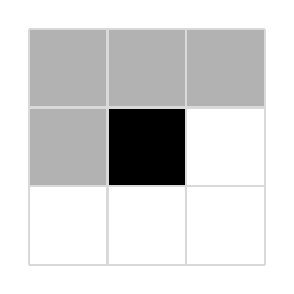 \begin{tikzpicture}

  \fill[white] (0,0) rectangle (1,1);
  \fill[white] (1,0) rectangle (2,1);
  \fill[white] (2,0) rectangle (3,1);

  \fill[gray!60] (0,1) rectangle (1,2);
  \fill[black] (1,1) rectangle (2,2);
  \fill[white] (2,1) rectangle (3,2);

  \fill[gray!60] (0,2) rectangle (1,3);
  \fill[gray!60] (1,2) rectangle (2,3);
  \fill[gray!60] (2,2) rectangle (3,3);
  \draw[thick,step=1cm,color=gray!30] (0, 0) grid (3,3);
\end{tikzpicture}
